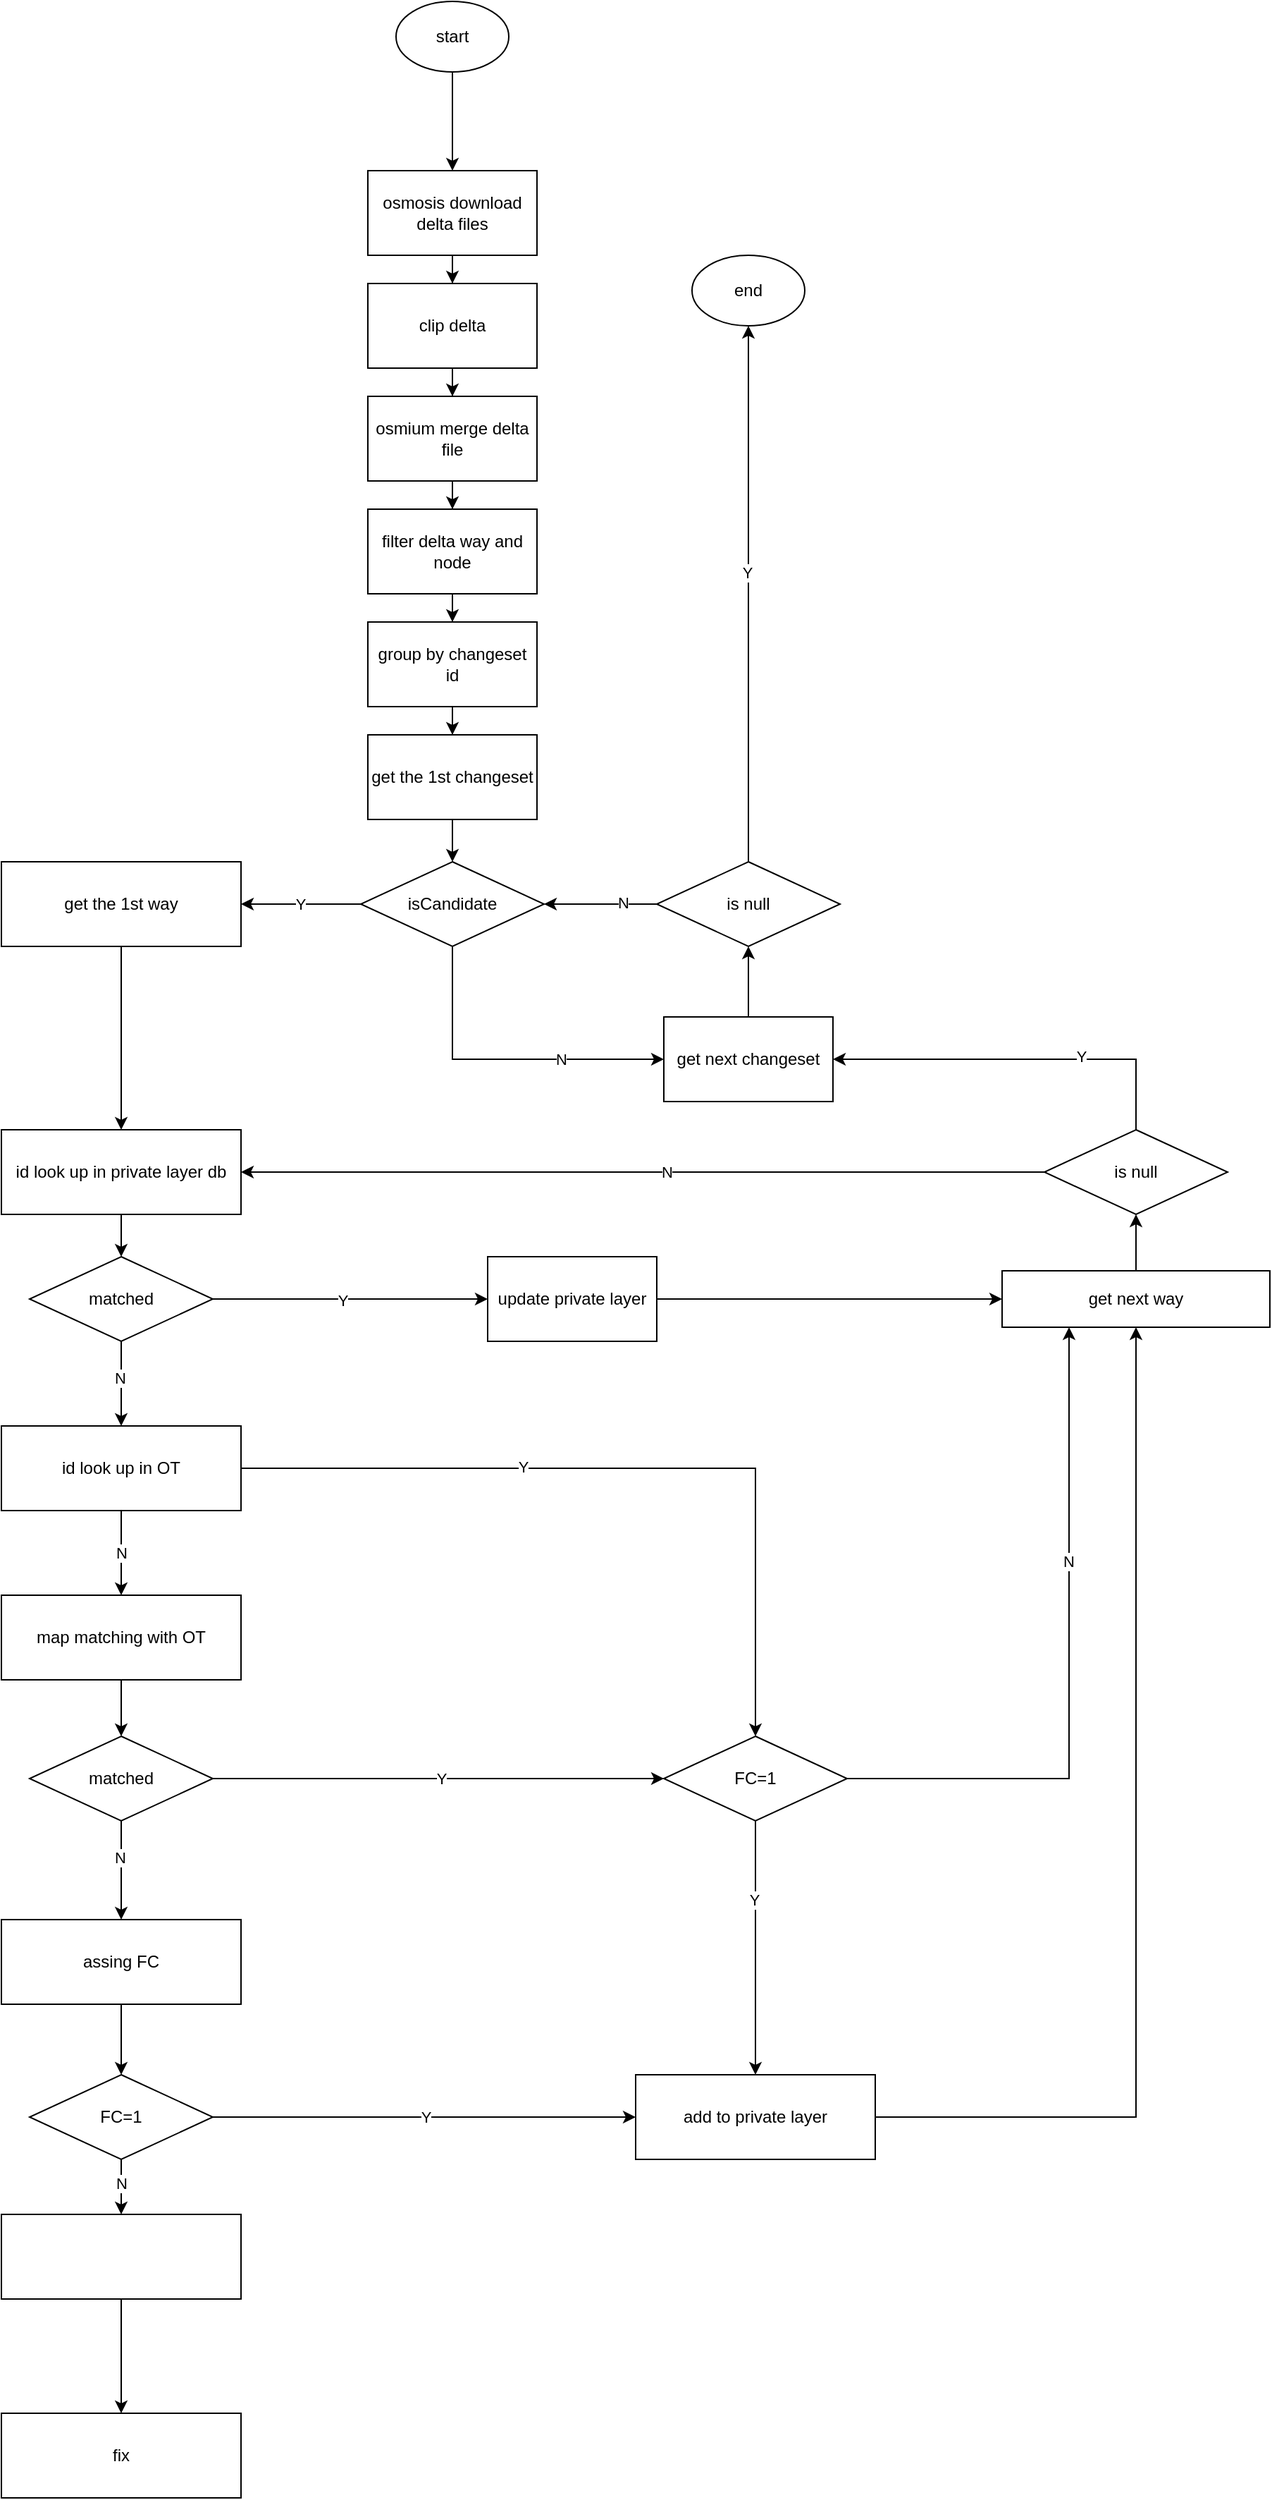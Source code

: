 <mxfile version="27.1.4">
  <diagram name="第 1 页" id="OYPPoNtJcvD3CVvJOCVI">
    <mxGraphModel dx="1426" dy="1920" grid="1" gridSize="10" guides="1" tooltips="1" connect="1" arrows="1" fold="1" page="1" pageScale="1" pageWidth="827" pageHeight="1169" math="0" shadow="0">
      <root>
        <mxCell id="0" />
        <mxCell id="1" parent="0" />
        <mxCell id="WjDSU4Vnf71-LKj2FM2g-10" style="edgeStyle=orthogonalEdgeStyle;rounded=0;orthogonalLoop=1;jettySize=auto;html=1;entryX=0.5;entryY=0;entryDx=0;entryDy=0;" parent="1" source="WjDSU4Vnf71-LKj2FM2g-1" target="WjDSU4Vnf71-LKj2FM2g-5" edge="1">
          <mxGeometry relative="1" as="geometry" />
        </mxCell>
        <mxCell id="WjDSU4Vnf71-LKj2FM2g-1" value="get the 1st changeset" style="rounded=0;whiteSpace=wrap;html=1;" parent="1" vertex="1">
          <mxGeometry x="320" y="120" width="120" height="60" as="geometry" />
        </mxCell>
        <mxCell id="poMI8xWjBXQtKEW0WlzC-20" style="edgeStyle=orthogonalEdgeStyle;rounded=0;orthogonalLoop=1;jettySize=auto;html=1;entryX=0.5;entryY=0;entryDx=0;entryDy=0;" parent="1" source="WjDSU4Vnf71-LKj2FM2g-2" target="poMI8xWjBXQtKEW0WlzC-19" edge="1">
          <mxGeometry relative="1" as="geometry" />
        </mxCell>
        <mxCell id="WjDSU4Vnf71-LKj2FM2g-2" value="start" style="ellipse;whiteSpace=wrap;html=1;" parent="1" vertex="1">
          <mxGeometry x="340" y="-400" width="80" height="50" as="geometry" />
        </mxCell>
        <mxCell id="WjDSU4Vnf71-LKj2FM2g-9" value="" style="edgeStyle=orthogonalEdgeStyle;rounded=0;orthogonalLoop=1;jettySize=auto;html=1;" parent="1" source="WjDSU4Vnf71-LKj2FM2g-5" target="WjDSU4Vnf71-LKj2FM2g-8" edge="1">
          <mxGeometry relative="1" as="geometry" />
        </mxCell>
        <mxCell id="WjDSU4Vnf71-LKj2FM2g-77" value="Y" style="edgeLabel;html=1;align=center;verticalAlign=middle;resizable=0;points=[];" parent="WjDSU4Vnf71-LKj2FM2g-9" vertex="1" connectable="0">
          <mxGeometry x="0.012" y="-4" relative="1" as="geometry">
            <mxPoint y="4" as="offset" />
          </mxGeometry>
        </mxCell>
        <mxCell id="WjDSU4Vnf71-LKj2FM2g-40" style="edgeStyle=orthogonalEdgeStyle;rounded=0;orthogonalLoop=1;jettySize=auto;html=1;entryX=0;entryY=0.5;entryDx=0;entryDy=0;" parent="1" source="WjDSU4Vnf71-LKj2FM2g-5" target="WjDSU4Vnf71-LKj2FM2g-15" edge="1">
          <mxGeometry relative="1" as="geometry">
            <Array as="points">
              <mxPoint x="380" y="350" />
            </Array>
          </mxGeometry>
        </mxCell>
        <mxCell id="WjDSU4Vnf71-LKj2FM2g-78" value="N" style="edgeLabel;html=1;align=center;verticalAlign=middle;resizable=0;points=[];" parent="WjDSU4Vnf71-LKj2FM2g-40" vertex="1" connectable="0">
          <mxGeometry x="0.365" relative="1" as="geometry">
            <mxPoint as="offset" />
          </mxGeometry>
        </mxCell>
        <mxCell id="WjDSU4Vnf71-LKj2FM2g-5" value="isCandidate" style="rhombus;whiteSpace=wrap;html=1;" parent="1" vertex="1">
          <mxGeometry x="315" y="210" width="130" height="60" as="geometry" />
        </mxCell>
        <mxCell id="WjDSU4Vnf71-LKj2FM2g-34" style="edgeStyle=orthogonalEdgeStyle;rounded=0;orthogonalLoop=1;jettySize=auto;html=1;" parent="1" source="WjDSU4Vnf71-LKj2FM2g-8" target="WjDSU4Vnf71-LKj2FM2g-33" edge="1">
          <mxGeometry relative="1" as="geometry" />
        </mxCell>
        <mxCell id="WjDSU4Vnf71-LKj2FM2g-8" value="get the 1st way" style="whiteSpace=wrap;html=1;" parent="1" vertex="1">
          <mxGeometry x="60" y="210" width="170" height="60" as="geometry" />
        </mxCell>
        <mxCell id="WjDSU4Vnf71-LKj2FM2g-14" value="" style="edgeStyle=orthogonalEdgeStyle;rounded=0;orthogonalLoop=1;jettySize=auto;html=1;" parent="1" source="WjDSU4Vnf71-LKj2FM2g-11" target="WjDSU4Vnf71-LKj2FM2g-13" edge="1">
          <mxGeometry relative="1" as="geometry" />
        </mxCell>
        <mxCell id="WjDSU4Vnf71-LKj2FM2g-28" value="Y" style="edgeLabel;html=1;align=center;verticalAlign=middle;resizable=0;points=[];" parent="WjDSU4Vnf71-LKj2FM2g-14" vertex="1" connectable="0">
          <mxGeometry x="-0.059" y="-1" relative="1" as="geometry">
            <mxPoint as="offset" />
          </mxGeometry>
        </mxCell>
        <mxCell id="WjDSU4Vnf71-LKj2FM2g-38" style="edgeStyle=orthogonalEdgeStyle;rounded=0;orthogonalLoop=1;jettySize=auto;html=1;entryX=0.5;entryY=0;entryDx=0;entryDy=0;" parent="1" source="WjDSU4Vnf71-LKj2FM2g-11" target="WjDSU4Vnf71-LKj2FM2g-36" edge="1">
          <mxGeometry relative="1" as="geometry" />
        </mxCell>
        <mxCell id="WjDSU4Vnf71-LKj2FM2g-39" value="N" style="edgeLabel;html=1;align=center;verticalAlign=middle;resizable=0;points=[];" parent="WjDSU4Vnf71-LKj2FM2g-38" vertex="1" connectable="0">
          <mxGeometry x="-0.4" relative="1" as="geometry">
            <mxPoint x="-1" y="8" as="offset" />
          </mxGeometry>
        </mxCell>
        <mxCell id="WjDSU4Vnf71-LKj2FM2g-11" value="matched" style="rhombus;whiteSpace=wrap;html=1;" parent="1" vertex="1">
          <mxGeometry x="80" y="490" width="130" height="60" as="geometry" />
        </mxCell>
        <mxCell id="poMI8xWjBXQtKEW0WlzC-16" style="edgeStyle=orthogonalEdgeStyle;rounded=0;orthogonalLoop=1;jettySize=auto;html=1;entryX=0;entryY=0.5;entryDx=0;entryDy=0;" parent="1" source="WjDSU4Vnf71-LKj2FM2g-13" target="WjDSU4Vnf71-LKj2FM2g-37" edge="1">
          <mxGeometry relative="1" as="geometry" />
        </mxCell>
        <mxCell id="WjDSU4Vnf71-LKj2FM2g-13" value="update private layer" style="whiteSpace=wrap;html=1;" parent="1" vertex="1">
          <mxGeometry x="405" y="490" width="120" height="60" as="geometry" />
        </mxCell>
        <mxCell id="WjDSU4Vnf71-LKj2FM2g-20" style="edgeStyle=orthogonalEdgeStyle;rounded=0;orthogonalLoop=1;jettySize=auto;html=1;entryX=0.5;entryY=1;entryDx=0;entryDy=0;" parent="1" source="WjDSU4Vnf71-LKj2FM2g-15" target="WjDSU4Vnf71-LKj2FM2g-19" edge="1">
          <mxGeometry relative="1" as="geometry" />
        </mxCell>
        <mxCell id="WjDSU4Vnf71-LKj2FM2g-15" value="get next changeset" style="rounded=0;whiteSpace=wrap;html=1;" parent="1" vertex="1">
          <mxGeometry x="530" y="320" width="120" height="60" as="geometry" />
        </mxCell>
        <mxCell id="WjDSU4Vnf71-LKj2FM2g-21" style="edgeStyle=orthogonalEdgeStyle;rounded=0;orthogonalLoop=1;jettySize=auto;html=1;entryX=1;entryY=0.5;entryDx=0;entryDy=0;" parent="1" source="WjDSU4Vnf71-LKj2FM2g-19" target="WjDSU4Vnf71-LKj2FM2g-5" edge="1">
          <mxGeometry relative="1" as="geometry" />
        </mxCell>
        <mxCell id="WjDSU4Vnf71-LKj2FM2g-26" value="N" style="edgeLabel;html=1;align=center;verticalAlign=middle;resizable=0;points=[];" parent="WjDSU4Vnf71-LKj2FM2g-21" vertex="1" connectable="0">
          <mxGeometry x="-0.4" y="-1" relative="1" as="geometry">
            <mxPoint as="offset" />
          </mxGeometry>
        </mxCell>
        <mxCell id="WjDSU4Vnf71-LKj2FM2g-24" value="" style="edgeStyle=orthogonalEdgeStyle;rounded=0;orthogonalLoop=1;jettySize=auto;html=1;entryX=0.5;entryY=1;entryDx=0;entryDy=0;" parent="1" source="WjDSU4Vnf71-LKj2FM2g-19" target="WjDSU4Vnf71-LKj2FM2g-25" edge="1">
          <mxGeometry relative="1" as="geometry">
            <mxPoint x="590" y="130" as="targetPoint" />
          </mxGeometry>
        </mxCell>
        <mxCell id="WjDSU4Vnf71-LKj2FM2g-27" value="Y" style="edgeLabel;html=1;align=center;verticalAlign=middle;resizable=0;points=[];" parent="WjDSU4Vnf71-LKj2FM2g-24" vertex="1" connectable="0">
          <mxGeometry x="0.1" y="-1" relative="1" as="geometry">
            <mxPoint x="-2" y="4" as="offset" />
          </mxGeometry>
        </mxCell>
        <mxCell id="WjDSU4Vnf71-LKj2FM2g-19" value="is null" style="rhombus;whiteSpace=wrap;html=1;" parent="1" vertex="1">
          <mxGeometry x="525" y="210" width="130" height="60" as="geometry" />
        </mxCell>
        <mxCell id="WjDSU4Vnf71-LKj2FM2g-25" value="end" style="ellipse;whiteSpace=wrap;html=1;" parent="1" vertex="1">
          <mxGeometry x="550" y="-220" width="80" height="50" as="geometry" />
        </mxCell>
        <mxCell id="WjDSU4Vnf71-LKj2FM2g-35" style="edgeStyle=orthogonalEdgeStyle;rounded=0;orthogonalLoop=1;jettySize=auto;html=1;entryX=0.5;entryY=0;entryDx=0;entryDy=0;" parent="1" source="WjDSU4Vnf71-LKj2FM2g-33" target="WjDSU4Vnf71-LKj2FM2g-11" edge="1">
          <mxGeometry relative="1" as="geometry" />
        </mxCell>
        <mxCell id="WjDSU4Vnf71-LKj2FM2g-33" value="id look up in private layer db" style="whiteSpace=wrap;html=1;" parent="1" vertex="1">
          <mxGeometry x="60" y="400" width="170" height="60" as="geometry" />
        </mxCell>
        <mxCell id="WjDSU4Vnf71-LKj2FM2g-51" style="edgeStyle=orthogonalEdgeStyle;rounded=0;orthogonalLoop=1;jettySize=auto;html=1;entryX=0.5;entryY=0;entryDx=0;entryDy=0;" parent="1" source="WjDSU4Vnf71-LKj2FM2g-36" target="WjDSU4Vnf71-LKj2FM2g-50" edge="1">
          <mxGeometry relative="1" as="geometry" />
        </mxCell>
        <mxCell id="WjDSU4Vnf71-LKj2FM2g-52" value="N" style="edgeLabel;html=1;align=center;verticalAlign=middle;resizable=0;points=[];" parent="WjDSU4Vnf71-LKj2FM2g-51" vertex="1" connectable="0">
          <mxGeometry x="-0.64" relative="1" as="geometry">
            <mxPoint y="19" as="offset" />
          </mxGeometry>
        </mxCell>
        <mxCell id="poMI8xWjBXQtKEW0WlzC-13" style="edgeStyle=orthogonalEdgeStyle;rounded=0;orthogonalLoop=1;jettySize=auto;html=1;entryX=0.5;entryY=0;entryDx=0;entryDy=0;" parent="1" source="WjDSU4Vnf71-LKj2FM2g-36" target="WjDSU4Vnf71-LKj2FM2g-57" edge="1">
          <mxGeometry relative="1" as="geometry" />
        </mxCell>
        <mxCell id="poMI8xWjBXQtKEW0WlzC-14" value="Y" style="edgeLabel;html=1;align=center;verticalAlign=middle;resizable=0;points=[];" parent="poMI8xWjBXQtKEW0WlzC-13" vertex="1" connectable="0">
          <mxGeometry x="-0.279" y="1" relative="1" as="geometry">
            <mxPoint as="offset" />
          </mxGeometry>
        </mxCell>
        <mxCell id="WjDSU4Vnf71-LKj2FM2g-36" value="id look up in OT" style="whiteSpace=wrap;html=1;" parent="1" vertex="1">
          <mxGeometry x="60" y="610" width="170" height="60" as="geometry" />
        </mxCell>
        <mxCell id="poMI8xWjBXQtKEW0WlzC-8" style="edgeStyle=orthogonalEdgeStyle;rounded=0;orthogonalLoop=1;jettySize=auto;html=1;entryX=0.5;entryY=1;entryDx=0;entryDy=0;" parent="1" source="WjDSU4Vnf71-LKj2FM2g-37" target="poMI8xWjBXQtKEW0WlzC-9" edge="1">
          <mxGeometry relative="1" as="geometry">
            <mxPoint x="855" y="450" as="targetPoint" />
          </mxGeometry>
        </mxCell>
        <mxCell id="WjDSU4Vnf71-LKj2FM2g-37" value="get next way" style="whiteSpace=wrap;html=1;" parent="1" vertex="1">
          <mxGeometry x="770" y="500" width="190" height="40" as="geometry" />
        </mxCell>
        <mxCell id="WjDSU4Vnf71-LKj2FM2g-54" style="edgeStyle=orthogonalEdgeStyle;rounded=0;orthogonalLoop=1;jettySize=auto;html=1;" parent="1" source="WjDSU4Vnf71-LKj2FM2g-50" target="WjDSU4Vnf71-LKj2FM2g-53" edge="1">
          <mxGeometry relative="1" as="geometry" />
        </mxCell>
        <mxCell id="WjDSU4Vnf71-LKj2FM2g-50" value="map matching with OT" style="whiteSpace=wrap;html=1;" parent="1" vertex="1">
          <mxGeometry x="60" y="730" width="170" height="60" as="geometry" />
        </mxCell>
        <mxCell id="WjDSU4Vnf71-LKj2FM2g-58" style="edgeStyle=orthogonalEdgeStyle;rounded=0;orthogonalLoop=1;jettySize=auto;html=1;entryX=0;entryY=0.5;entryDx=0;entryDy=0;" parent="1" source="WjDSU4Vnf71-LKj2FM2g-53" target="WjDSU4Vnf71-LKj2FM2g-57" edge="1">
          <mxGeometry relative="1" as="geometry">
            <Array as="points">
              <mxPoint x="510" y="860" />
              <mxPoint x="510" y="860" />
            </Array>
          </mxGeometry>
        </mxCell>
        <mxCell id="WjDSU4Vnf71-LKj2FM2g-59" value="Y" style="edgeLabel;html=1;align=center;verticalAlign=middle;resizable=0;points=[];" parent="WjDSU4Vnf71-LKj2FM2g-58" vertex="1" connectable="0">
          <mxGeometry x="0.009" relative="1" as="geometry">
            <mxPoint as="offset" />
          </mxGeometry>
        </mxCell>
        <mxCell id="WjDSU4Vnf71-LKj2FM2g-60" style="edgeStyle=orthogonalEdgeStyle;rounded=0;orthogonalLoop=1;jettySize=auto;html=1;entryX=0.5;entryY=0;entryDx=0;entryDy=0;" parent="1" source="WjDSU4Vnf71-LKj2FM2g-53" target="WjDSU4Vnf71-LKj2FM2g-61" edge="1">
          <mxGeometry relative="1" as="geometry">
            <mxPoint x="145" y="950" as="targetPoint" />
          </mxGeometry>
        </mxCell>
        <mxCell id="WjDSU4Vnf71-LKj2FM2g-62" value="N" style="edgeLabel;html=1;align=center;verticalAlign=middle;resizable=0;points=[];" parent="WjDSU4Vnf71-LKj2FM2g-60" vertex="1" connectable="0">
          <mxGeometry x="-0.257" y="2" relative="1" as="geometry">
            <mxPoint x="-3" as="offset" />
          </mxGeometry>
        </mxCell>
        <mxCell id="WjDSU4Vnf71-LKj2FM2g-53" value="matched" style="rhombus;whiteSpace=wrap;html=1;" parent="1" vertex="1">
          <mxGeometry x="80" y="830" width="130" height="60" as="geometry" />
        </mxCell>
        <mxCell id="WjDSU4Vnf71-LKj2FM2g-79" style="edgeStyle=orthogonalEdgeStyle;rounded=0;orthogonalLoop=1;jettySize=auto;html=1;exitX=0.5;exitY=1;exitDx=0;exitDy=0;" parent="1" source="WjDSU4Vnf71-LKj2FM2g-57" target="WjDSU4Vnf71-LKj2FM2g-65" edge="1">
          <mxGeometry relative="1" as="geometry">
            <mxPoint x="490" y="860" as="targetPoint" />
          </mxGeometry>
        </mxCell>
        <mxCell id="WjDSU4Vnf71-LKj2FM2g-89" value="Y" style="edgeLabel;html=1;align=center;verticalAlign=middle;resizable=0;points=[];" parent="WjDSU4Vnf71-LKj2FM2g-79" vertex="1" connectable="0">
          <mxGeometry x="-0.394" y="1" relative="1" as="geometry">
            <mxPoint x="-2" y="1" as="offset" />
          </mxGeometry>
        </mxCell>
        <mxCell id="poMI8xWjBXQtKEW0WlzC-15" style="edgeStyle=orthogonalEdgeStyle;rounded=0;orthogonalLoop=1;jettySize=auto;html=1;entryX=0.25;entryY=1;entryDx=0;entryDy=0;" parent="1" source="WjDSU4Vnf71-LKj2FM2g-57" target="WjDSU4Vnf71-LKj2FM2g-37" edge="1">
          <mxGeometry relative="1" as="geometry" />
        </mxCell>
        <mxCell id="poMI8xWjBXQtKEW0WlzC-18" value="N" style="edgeLabel;html=1;align=center;verticalAlign=middle;resizable=0;points=[];" parent="poMI8xWjBXQtKEW0WlzC-15" vertex="1" connectable="0">
          <mxGeometry x="0.326" y="3" relative="1" as="geometry">
            <mxPoint x="2" y="5" as="offset" />
          </mxGeometry>
        </mxCell>
        <mxCell id="WjDSU4Vnf71-LKj2FM2g-57" value="FC=1" style="rhombus;whiteSpace=wrap;html=1;" parent="1" vertex="1">
          <mxGeometry x="530" y="830" width="130" height="60" as="geometry" />
        </mxCell>
        <mxCell id="WjDSU4Vnf71-LKj2FM2g-63" style="edgeStyle=orthogonalEdgeStyle;rounded=0;orthogonalLoop=1;jettySize=auto;html=1;entryX=0.5;entryY=0;entryDx=0;entryDy=0;" parent="1" source="WjDSU4Vnf71-LKj2FM2g-61" target="WjDSU4Vnf71-LKj2FM2g-64" edge="1">
          <mxGeometry relative="1" as="geometry">
            <mxPoint x="145" y="1060" as="targetPoint" />
          </mxGeometry>
        </mxCell>
        <mxCell id="WjDSU4Vnf71-LKj2FM2g-61" value="assing FC" style="whiteSpace=wrap;html=1;" parent="1" vertex="1">
          <mxGeometry x="60" y="960" width="170" height="60" as="geometry" />
        </mxCell>
        <mxCell id="WjDSU4Vnf71-LKj2FM2g-66" style="edgeStyle=orthogonalEdgeStyle;rounded=0;orthogonalLoop=1;jettySize=auto;html=1;" parent="1" source="WjDSU4Vnf71-LKj2FM2g-64" target="WjDSU4Vnf71-LKj2FM2g-65" edge="1">
          <mxGeometry relative="1" as="geometry" />
        </mxCell>
        <mxCell id="WjDSU4Vnf71-LKj2FM2g-67" value="Y" style="edgeLabel;html=1;align=center;verticalAlign=middle;resizable=0;points=[];" parent="WjDSU4Vnf71-LKj2FM2g-66" vertex="1" connectable="0">
          <mxGeometry x="0.007" relative="1" as="geometry">
            <mxPoint as="offset" />
          </mxGeometry>
        </mxCell>
        <mxCell id="FWSn0wm99Z1O3fTtmq5L-2" style="edgeStyle=orthogonalEdgeStyle;rounded=0;orthogonalLoop=1;jettySize=auto;html=1;" parent="1" source="WjDSU4Vnf71-LKj2FM2g-64" target="FWSn0wm99Z1O3fTtmq5L-1" edge="1">
          <mxGeometry relative="1" as="geometry" />
        </mxCell>
        <mxCell id="FWSn0wm99Z1O3fTtmq5L-3" value="N" style="edgeLabel;html=1;align=center;verticalAlign=middle;resizable=0;points=[];" parent="FWSn0wm99Z1O3fTtmq5L-2" vertex="1" connectable="0">
          <mxGeometry x="-0.171" relative="1" as="geometry">
            <mxPoint as="offset" />
          </mxGeometry>
        </mxCell>
        <mxCell id="WjDSU4Vnf71-LKj2FM2g-64" value="FC=1" style="rhombus;whiteSpace=wrap;html=1;" parent="1" vertex="1">
          <mxGeometry x="80" y="1070" width="130" height="60" as="geometry" />
        </mxCell>
        <mxCell id="WjDSU4Vnf71-LKj2FM2g-83" style="edgeStyle=orthogonalEdgeStyle;rounded=0;orthogonalLoop=1;jettySize=auto;html=1;entryX=0.5;entryY=1;entryDx=0;entryDy=0;" parent="1" source="WjDSU4Vnf71-LKj2FM2g-65" target="WjDSU4Vnf71-LKj2FM2g-37" edge="1">
          <mxGeometry relative="1" as="geometry" />
        </mxCell>
        <mxCell id="WjDSU4Vnf71-LKj2FM2g-65" value="add to private layer" style="whiteSpace=wrap;html=1;" parent="1" vertex="1">
          <mxGeometry x="510" y="1070" width="170" height="60" as="geometry" />
        </mxCell>
        <mxCell id="WjDSU4Vnf71-LKj2FM2g-73" style="edgeStyle=orthogonalEdgeStyle;rounded=0;orthogonalLoop=1;jettySize=auto;html=1;entryX=1;entryY=0.5;entryDx=0;entryDy=0;exitX=0.5;exitY=0;exitDx=0;exitDy=0;" parent="1" source="poMI8xWjBXQtKEW0WlzC-9" target="WjDSU4Vnf71-LKj2FM2g-15" edge="1">
          <mxGeometry relative="1" as="geometry">
            <Array as="points">
              <mxPoint x="865" y="410" />
              <mxPoint x="865" y="350" />
            </Array>
            <mxPoint x="865" y="394.615" as="sourcePoint" />
          </mxGeometry>
        </mxCell>
        <mxCell id="WjDSU4Vnf71-LKj2FM2g-76" value="Y" style="edgeLabel;html=1;align=center;verticalAlign=middle;resizable=0;points=[];" parent="WjDSU4Vnf71-LKj2FM2g-73" vertex="1" connectable="0">
          <mxGeometry x="-0.231" y="-2" relative="1" as="geometry">
            <mxPoint as="offset" />
          </mxGeometry>
        </mxCell>
        <mxCell id="WjDSU4Vnf71-LKj2FM2g-94" style="edgeStyle=orthogonalEdgeStyle;rounded=0;orthogonalLoop=1;jettySize=auto;html=1;entryX=1;entryY=0.5;entryDx=0;entryDy=0;exitX=0;exitY=0.5;exitDx=0;exitDy=0;" parent="1" source="poMI8xWjBXQtKEW0WlzC-9" target="WjDSU4Vnf71-LKj2FM2g-33" edge="1">
          <mxGeometry relative="1" as="geometry">
            <Array as="points" />
            <mxPoint x="811.667" y="430" as="sourcePoint" />
          </mxGeometry>
        </mxCell>
        <mxCell id="WjDSU4Vnf71-LKj2FM2g-95" value="N" style="edgeLabel;html=1;align=center;verticalAlign=middle;resizable=0;points=[];" parent="WjDSU4Vnf71-LKj2FM2g-94" vertex="1" connectable="0">
          <mxGeometry x="0.013" relative="1" as="geometry">
            <mxPoint x="20" as="offset" />
          </mxGeometry>
        </mxCell>
        <mxCell id="poMI8xWjBXQtKEW0WlzC-9" value="is null" style="rhombus;whiteSpace=wrap;html=1;" parent="1" vertex="1">
          <mxGeometry x="800" y="400" width="130" height="60" as="geometry" />
        </mxCell>
        <mxCell id="poMI8xWjBXQtKEW0WlzC-38" style="edgeStyle=orthogonalEdgeStyle;rounded=0;orthogonalLoop=1;jettySize=auto;html=1;entryX=0.5;entryY=0;entryDx=0;entryDy=0;" parent="1" source="poMI8xWjBXQtKEW0WlzC-19" target="poMI8xWjBXQtKEW0WlzC-37" edge="1">
          <mxGeometry relative="1" as="geometry" />
        </mxCell>
        <mxCell id="poMI8xWjBXQtKEW0WlzC-19" value="osmosis download delta files" style="rounded=0;whiteSpace=wrap;html=1;" parent="1" vertex="1">
          <mxGeometry x="320" y="-280" width="120" height="60" as="geometry" />
        </mxCell>
        <mxCell id="poMI8xWjBXQtKEW0WlzC-32" style="edgeStyle=orthogonalEdgeStyle;rounded=0;orthogonalLoop=1;jettySize=auto;html=1;entryX=0.5;entryY=0;entryDx=0;entryDy=0;" parent="1" source="poMI8xWjBXQtKEW0WlzC-22" target="poMI8xWjBXQtKEW0WlzC-31" edge="1">
          <mxGeometry relative="1" as="geometry" />
        </mxCell>
        <mxCell id="poMI8xWjBXQtKEW0WlzC-22" value="osmium merge delta file" style="rounded=0;whiteSpace=wrap;html=1;" parent="1" vertex="1">
          <mxGeometry x="320" y="-120" width="120" height="60" as="geometry" />
        </mxCell>
        <mxCell id="poMI8xWjBXQtKEW0WlzC-35" style="edgeStyle=orthogonalEdgeStyle;rounded=0;orthogonalLoop=1;jettySize=auto;html=1;entryX=0.5;entryY=0;entryDx=0;entryDy=0;" parent="1" source="poMI8xWjBXQtKEW0WlzC-31" target="poMI8xWjBXQtKEW0WlzC-34" edge="1">
          <mxGeometry relative="1" as="geometry" />
        </mxCell>
        <mxCell id="poMI8xWjBXQtKEW0WlzC-31" value="filter delta way and node" style="rounded=0;whiteSpace=wrap;html=1;" parent="1" vertex="1">
          <mxGeometry x="320" y="-40" width="120" height="60" as="geometry" />
        </mxCell>
        <mxCell id="poMI8xWjBXQtKEW0WlzC-36" style="edgeStyle=orthogonalEdgeStyle;rounded=0;orthogonalLoop=1;jettySize=auto;html=1;entryX=0.5;entryY=0;entryDx=0;entryDy=0;" parent="1" source="poMI8xWjBXQtKEW0WlzC-34" target="WjDSU4Vnf71-LKj2FM2g-1" edge="1">
          <mxGeometry relative="1" as="geometry" />
        </mxCell>
        <mxCell id="poMI8xWjBXQtKEW0WlzC-34" value="group by changeset id" style="rounded=0;whiteSpace=wrap;html=1;" parent="1" vertex="1">
          <mxGeometry x="320" y="40" width="120" height="60" as="geometry" />
        </mxCell>
        <mxCell id="poMI8xWjBXQtKEW0WlzC-39" style="edgeStyle=orthogonalEdgeStyle;rounded=0;orthogonalLoop=1;jettySize=auto;html=1;entryX=0.5;entryY=0;entryDx=0;entryDy=0;" parent="1" source="poMI8xWjBXQtKEW0WlzC-37" target="poMI8xWjBXQtKEW0WlzC-22" edge="1">
          <mxGeometry relative="1" as="geometry" />
        </mxCell>
        <mxCell id="poMI8xWjBXQtKEW0WlzC-37" value="clip delta" style="rounded=0;whiteSpace=wrap;html=1;" parent="1" vertex="1">
          <mxGeometry x="320" y="-200" width="120" height="60" as="geometry" />
        </mxCell>
        <mxCell id="4duupFi4HkZko7H23Rey-1" style="edgeStyle=orthogonalEdgeStyle;rounded=0;orthogonalLoop=1;jettySize=auto;html=1;entryX=0.5;entryY=0;entryDx=0;entryDy=0;" edge="1" parent="1" source="FWSn0wm99Z1O3fTtmq5L-1" target="4duupFi4HkZko7H23Rey-2">
          <mxGeometry relative="1" as="geometry">
            <mxPoint x="145" y="1300" as="targetPoint" />
          </mxGeometry>
        </mxCell>
        <mxCell id="FWSn0wm99Z1O3fTtmq5L-1" value="" style="whiteSpace=wrap;html=1;" parent="1" vertex="1">
          <mxGeometry x="60" y="1169" width="170" height="60" as="geometry" />
        </mxCell>
        <mxCell id="4duupFi4HkZko7H23Rey-2" value="fix" style="whiteSpace=wrap;html=1;" vertex="1" parent="1">
          <mxGeometry x="60" y="1310" width="170" height="60" as="geometry" />
        </mxCell>
      </root>
    </mxGraphModel>
  </diagram>
</mxfile>
